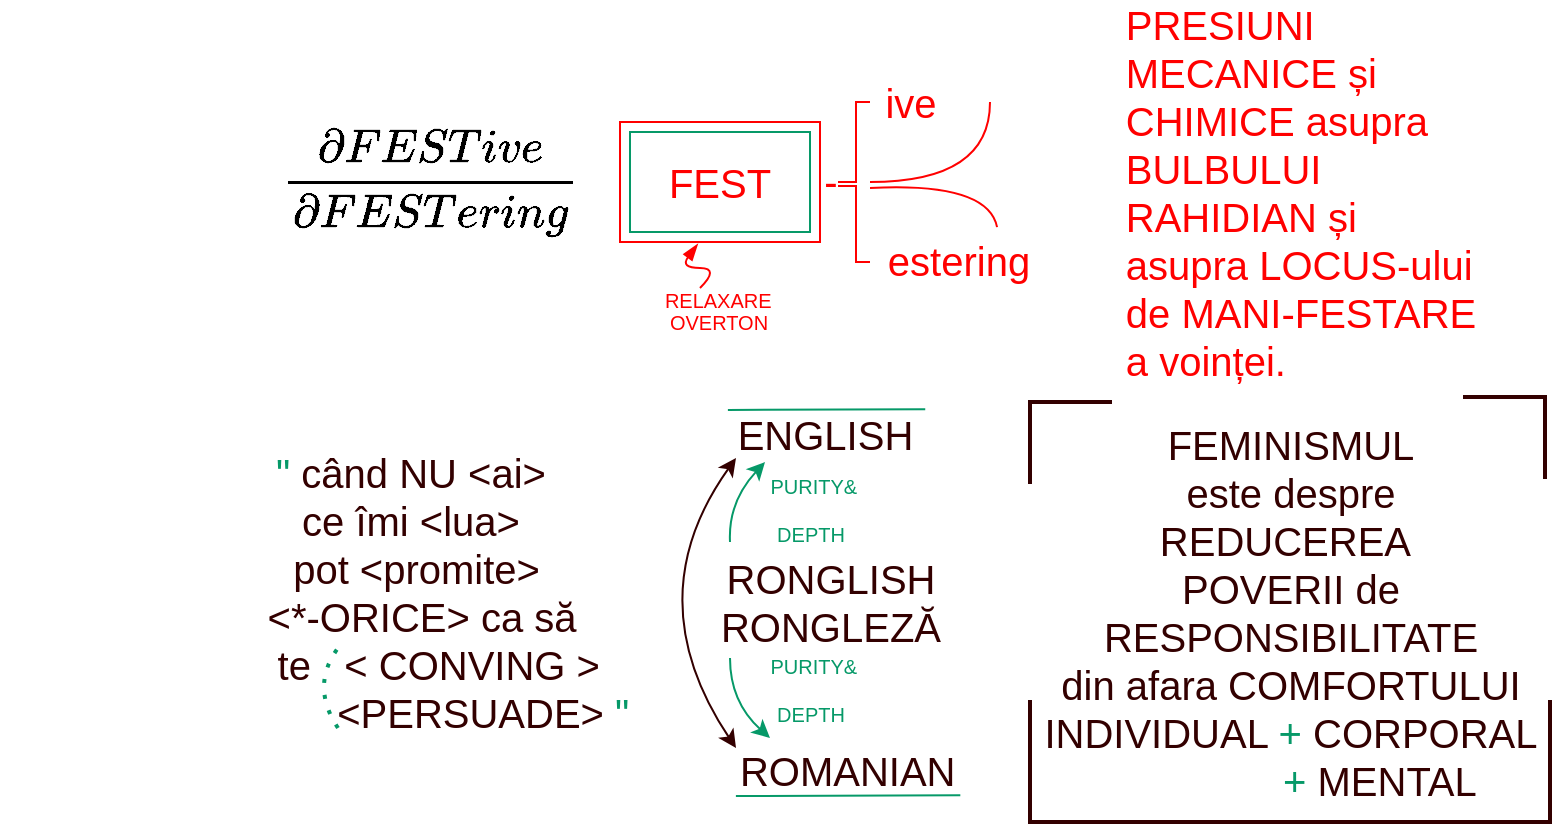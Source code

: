 <mxfile version="17.5.0" type="github">
  <diagram id="54Jkuhlxj8REeLA1txMC" name="Page-1">
    <mxGraphModel dx="1489" dy="739" grid="1" gridSize="10" guides="1" tooltips="1" connect="1" arrows="1" fold="1" page="1" pageScale="1" pageWidth="850" pageHeight="1100" math="1" shadow="0">
      <root>
        <mxCell id="0" />
        <mxCell id="1" parent="0" />
        <mxCell id="n7GQPO7dgmd4x0_rS5tO-1" value="&lt;font style=&quot;font-size: 20px&quot;&gt;$$\frac{\partial FESTive}{\partial FESTering}$$&lt;/font&gt;" style="text;html=1;align=center;verticalAlign=middle;resizable=0;points=[];autosize=1;strokeColor=none;fillColor=none;" parent="1" vertex="1">
          <mxGeometry x="-125" y="230" width="430" height="20" as="geometry" />
        </mxCell>
        <mxCell id="n7GQPO7dgmd4x0_rS5tO-2" value="&lt;font color=&quot;#ff0000&quot;&gt;FEST&lt;/font&gt;" style="rounded=0;whiteSpace=wrap;html=1;fontSize=20;fillColor=none;strokeColor=#069968;" parent="1" vertex="1">
          <mxGeometry x="190" y="215" width="90" height="50" as="geometry" />
        </mxCell>
        <mxCell id="n7GQPO7dgmd4x0_rS5tO-3" value="" style="rounded=0;whiteSpace=wrap;html=1;fontSize=20;fontColor=#FF0000;strokeColor=#FF0000;fillColor=none;" parent="1" vertex="1">
          <mxGeometry x="185" y="210" width="100" height="60" as="geometry" />
        </mxCell>
        <mxCell id="n7GQPO7dgmd4x0_rS5tO-4" value="-" style="text;html=1;align=center;verticalAlign=middle;resizable=0;points=[];autosize=1;strokeColor=none;fillColor=none;fontSize=20;fontColor=#FF0000;" parent="1" vertex="1">
          <mxGeometry x="280" y="224" width="20" height="30" as="geometry" />
        </mxCell>
        <mxCell id="n7GQPO7dgmd4x0_rS5tO-5" value="ive" style="text;html=1;align=center;verticalAlign=middle;resizable=0;points=[];autosize=1;strokeColor=none;fillColor=none;fontSize=20;fontColor=#FF0000;" parent="1" vertex="1">
          <mxGeometry x="310" y="185" width="40" height="30" as="geometry" />
        </mxCell>
        <mxCell id="n7GQPO7dgmd4x0_rS5tO-6" value="estering" style="text;html=1;align=center;verticalAlign=middle;resizable=0;points=[];autosize=1;strokeColor=none;fillColor=none;fontSize=20;fontColor=#FF0000;" parent="1" vertex="1">
          <mxGeometry x="309" y="264" width="90" height="30" as="geometry" />
        </mxCell>
        <mxCell id="n7GQPO7dgmd4x0_rS5tO-7" value="" style="endArrow=none;html=1;rounded=0;fontSize=20;fontColor=#FF0000;strokeColor=#FF0000;entryX=0;entryY=0.5;entryDx=0;entryDy=0;entryPerimeter=0;" parent="1" target="n7GQPO7dgmd4x0_rS5tO-5" edge="1">
          <mxGeometry width="50" height="50" relative="1" as="geometry">
            <mxPoint x="294" y="240" as="sourcePoint" />
            <mxPoint x="303" y="200" as="targetPoint" />
            <Array as="points">
              <mxPoint x="303" y="240" />
              <mxPoint x="303" y="200" />
            </Array>
          </mxGeometry>
        </mxCell>
        <mxCell id="n7GQPO7dgmd4x0_rS5tO-9" value="" style="endArrow=none;html=1;rounded=0;fontSize=20;fontColor=#FF0000;strokeColor=#FF0000;" parent="1" edge="1">
          <mxGeometry width="50" height="50" relative="1" as="geometry">
            <mxPoint x="310" y="280" as="sourcePoint" />
            <mxPoint x="294" y="242" as="targetPoint" />
            <Array as="points">
              <mxPoint x="303" y="280" />
              <mxPoint x="303" y="242" />
            </Array>
          </mxGeometry>
        </mxCell>
        <mxCell id="n7GQPO7dgmd4x0_rS5tO-10" value="&lt;font&gt;&lt;font style=&quot;font-size: 10px&quot;&gt;RELAXARE&amp;nbsp;&lt;/font&gt;&lt;br style=&quot;font-size: 12px&quot;&gt;&lt;/font&gt;" style="text;html=1;align=center;verticalAlign=middle;resizable=0;points=[];autosize=1;strokeColor=none;fillColor=none;fontSize=12;fontColor=#FF0000;spacing=1;" parent="1" vertex="1">
          <mxGeometry x="200" y="289" width="70" height="20" as="geometry" />
        </mxCell>
        <mxCell id="n7GQPO7dgmd4x0_rS5tO-11" value="OVERTON" style="text;html=1;align=center;verticalAlign=middle;resizable=0;points=[];autosize=1;strokeColor=none;fillColor=none;fontSize=10;fontColor=#FF0000;" parent="1" vertex="1">
          <mxGeometry x="204" y="300" width="60" height="20" as="geometry" />
        </mxCell>
        <mxCell id="n7GQPO7dgmd4x0_rS5tO-16" value="" style="curved=1;endArrow=blockThin;html=1;fontSize=5;fontColor=#FF0000;strokeColor=#FF0000;verticalAlign=middle;horizontal=1;endFill=1;entryX=0.389;entryY=1.016;entryDx=0;entryDy=0;entryPerimeter=0;" parent="1" target="n7GQPO7dgmd4x0_rS5tO-3" edge="1">
          <mxGeometry width="50" height="50" relative="1" as="geometry">
            <mxPoint x="225" y="293" as="sourcePoint" />
            <mxPoint x="225" y="273" as="targetPoint" />
            <Array as="points">
              <mxPoint x="235" y="283" />
              <mxPoint x="215" y="283" />
            </Array>
          </mxGeometry>
        </mxCell>
        <mxCell id="n7GQPO7dgmd4x0_rS5tO-17" value="&lt;div style=&quot;text-align: left&quot;&gt;&lt;span style=&quot;font-size: 20px&quot;&gt;PRESIUNI&lt;/span&gt;&lt;/div&gt;&lt;font style=&quot;font-size: 20px&quot;&gt;&lt;div style=&quot;text-align: left&quot;&gt;&lt;span&gt;MECANICE și&lt;/span&gt;&lt;/div&gt;&lt;div style=&quot;text-align: left&quot;&gt;&lt;span&gt;CHIMICE asupra&lt;/span&gt;&lt;/div&gt;&lt;div style=&quot;text-align: left&quot;&gt;&lt;span&gt;BULBULUI&lt;/span&gt;&lt;/div&gt;&lt;div style=&quot;text-align: left&quot;&gt;&lt;span&gt;RAHIDIAN și&lt;/span&gt;&lt;/div&gt;&lt;div style=&quot;text-align: left&quot;&gt;&lt;span&gt;asupra LOCUS-ului&lt;/span&gt;&lt;/div&gt;&lt;div style=&quot;text-align: left&quot;&gt;&lt;span&gt;de MANI-FESTARE&lt;/span&gt;&lt;/div&gt;&lt;div style=&quot;text-align: left&quot;&gt;&lt;span&gt;a voinței.&lt;/span&gt;&lt;/div&gt;&lt;/font&gt;" style="text;html=1;align=center;verticalAlign=middle;resizable=0;points=[];autosize=1;strokeColor=none;fillColor=none;fontSize=5;fontColor=#FF0000;" parent="1" vertex="1">
          <mxGeometry x="430" y="215" width="190" height="60" as="geometry" />
        </mxCell>
        <mxCell id="n7GQPO7dgmd4x0_rS5tO-19" value="" style="endArrow=none;html=1;fontSize=20;fontColor=#FF0000;strokeColor=#FF0000;curved=1;" parent="1" edge="1">
          <mxGeometry width="50" height="50" relative="1" as="geometry">
            <mxPoint x="310" y="240" as="sourcePoint" />
            <mxPoint x="370" y="200" as="targetPoint" />
            <Array as="points">
              <mxPoint x="370" y="240" />
            </Array>
          </mxGeometry>
        </mxCell>
        <mxCell id="n7GQPO7dgmd4x0_rS5tO-20" value="" style="endArrow=none;html=1;fontSize=20;fontColor=#FF0000;strokeColor=#FF0000;curved=1;entryX=0.717;entryY=-0.048;entryDx=0;entryDy=0;entryPerimeter=0;" parent="1" target="n7GQPO7dgmd4x0_rS5tO-6" edge="1">
          <mxGeometry width="50" height="50" relative="1" as="geometry">
            <mxPoint x="310" y="243" as="sourcePoint" />
            <mxPoint x="360" y="193" as="targetPoint" />
            <Array as="points">
              <mxPoint x="369" y="240" />
            </Array>
          </mxGeometry>
        </mxCell>
        <mxCell id="n7GQPO7dgmd4x0_rS5tO-21" value="&lt;font color=&quot;#069968&quot;&gt;&quot; &lt;/font&gt;&lt;font color=&quot;#330000&quot;&gt;când NU &amp;lt;ai&amp;gt; &lt;br&gt;ce îmi &amp;lt;lua&amp;gt; &lt;br&gt;&amp;nbsp;pot &amp;lt;promite&amp;gt; &lt;br&gt;&amp;nbsp; &amp;lt;*-ORICE&amp;gt; ca să&lt;br&gt;&amp;nbsp; &amp;nbsp; &amp;nbsp;te&amp;nbsp; &amp;nbsp;&amp;lt; CONVING &amp;gt; &lt;br&gt;&amp;nbsp; &amp;nbsp; &amp;nbsp; &amp;nbsp; &amp;nbsp; &amp;nbsp; &amp;nbsp;&amp;lt;PERSUADE&amp;gt;&lt;/font&gt;&lt;font color=&quot;#069968&quot;&gt;&amp;nbsp;&quot;&lt;/font&gt;" style="text;html=1;align=center;verticalAlign=middle;resizable=0;points=[];autosize=1;strokeColor=none;fillColor=none;fontSize=20;fontColor=#FF0000;" parent="1" vertex="1">
          <mxGeometry x="-35" y="370" width="230" height="150" as="geometry" />
        </mxCell>
        <mxCell id="n7GQPO7dgmd4x0_rS5tO-22" value="" style="endArrow=none;dashed=1;html=1;dashPattern=1 3;strokeWidth=2;fontSize=20;fontColor=#330000;curved=1;strokeColor=#069968;" parent="1" edge="1">
          <mxGeometry width="50" height="50" relative="1" as="geometry">
            <mxPoint x="44" y="513" as="sourcePoint" />
            <mxPoint x="44" y="473" as="targetPoint" />
            <Array as="points">
              <mxPoint x="30" y="492" />
            </Array>
          </mxGeometry>
        </mxCell>
        <mxCell id="n7GQPO7dgmd4x0_rS5tO-24" value="&lt;font color=&quot;rgba(0, 0, 0, 0)&quot; face=&quot;monospace&quot;&gt;&lt;span style=&quot;font-size: 0px&quot;&gt;E&lt;/span&gt;&lt;/font&gt;" style="text;html=1;align=center;verticalAlign=middle;resizable=0;points=[];autosize=1;strokeColor=none;fillColor=none;fontSize=20;fontColor=#330000;" parent="1" vertex="1">
          <mxGeometry x="310" y="420" width="20" height="40" as="geometry" />
        </mxCell>
        <mxCell id="n7GQPO7dgmd4x0_rS5tO-26" value="ENGLISH&amp;nbsp;&lt;br&gt;&lt;br&gt;&lt;br&gt;RONGLISH&lt;br&gt;RONGLEZĂ&lt;br&gt;&lt;br&gt;&lt;br&gt;&amp;nbsp; &amp;nbsp;ROMANIAN" style="text;html=1;align=center;verticalAlign=middle;resizable=0;points=[];autosize=1;strokeColor=none;fillColor=none;fontSize=20;fontColor=#330000;" parent="1" vertex="1">
          <mxGeometry x="220" y="350" width="140" height="200" as="geometry" />
        </mxCell>
        <mxCell id="n7GQPO7dgmd4x0_rS5tO-27" value="&lt;font color=&quot;#069968&quot; style=&quot;font-size: 10px&quot;&gt;&amp;nbsp;PURITY&amp;amp;&lt;br&gt;DEPTH&lt;br&gt;&lt;/font&gt;" style="text;html=1;align=center;verticalAlign=middle;resizable=0;points=[];autosize=1;strokeColor=none;fillColor=none;fontSize=20;fontColor=#330000;" parent="1" vertex="1">
          <mxGeometry x="250" y="370" width="60" height="60" as="geometry" />
        </mxCell>
        <mxCell id="n7GQPO7dgmd4x0_rS5tO-28" value="&lt;font color=&quot;#069968&quot; style=&quot;font-size: 10px&quot;&gt;&amp;nbsp;PURITY&amp;amp;&lt;br&gt;DEPTH&lt;br&gt;&lt;/font&gt;" style="text;html=1;align=center;verticalAlign=middle;resizable=0;points=[];autosize=1;strokeColor=none;fillColor=none;fontSize=20;fontColor=#330000;" parent="1" vertex="1">
          <mxGeometry x="250" y="460" width="60" height="60" as="geometry" />
        </mxCell>
        <mxCell id="n7GQPO7dgmd4x0_rS5tO-29" value="" style="endArrow=classic;startArrow=classic;html=1;fontSize=15;fontColor=#069968;strokeColor=#330000;curved=1;" parent="1" edge="1">
          <mxGeometry width="50" height="50" relative="1" as="geometry">
            <mxPoint x="243" y="523" as="sourcePoint" />
            <mxPoint x="243" y="378" as="targetPoint" />
            <Array as="points">
              <mxPoint x="193" y="448" />
            </Array>
          </mxGeometry>
        </mxCell>
        <mxCell id="n7GQPO7dgmd4x0_rS5tO-30" value="" style="endArrow=classic;html=1;fontSize=15;fontColor=#069968;strokeColor=#069968;curved=1;entryX=0.125;entryY=0.167;entryDx=0;entryDy=0;entryPerimeter=0;" parent="1" target="n7GQPO7dgmd4x0_rS5tO-27" edge="1">
          <mxGeometry width="50" height="50" relative="1" as="geometry">
            <mxPoint x="240" y="420" as="sourcePoint" />
            <mxPoint x="264" y="387" as="targetPoint" />
            <Array as="points">
              <mxPoint x="238.98" y="400" />
            </Array>
          </mxGeometry>
        </mxCell>
        <mxCell id="n7GQPO7dgmd4x0_rS5tO-32" value="" style="endArrow=classic;html=1;fontSize=15;fontColor=#069968;strokeColor=#069968;curved=1;" parent="1" edge="1">
          <mxGeometry width="50" height="50" relative="1" as="geometry">
            <mxPoint x="240" y="478" as="sourcePoint" />
            <mxPoint x="260" y="518" as="targetPoint" />
            <Array as="points">
              <mxPoint x="240" y="500" />
            </Array>
          </mxGeometry>
        </mxCell>
        <mxCell id="n7GQPO7dgmd4x0_rS5tO-33" value="" style="endArrow=none;html=1;fontSize=10;fontColor=#069968;strokeColor=#069968;curved=1;entryX=0.874;entryY=-0.002;entryDx=0;entryDy=0;entryPerimeter=0;exitX=0.115;exitY=0;exitDx=0;exitDy=0;exitPerimeter=0;" parent="1" edge="1">
          <mxGeometry width="50" height="50" relative="1" as="geometry">
            <mxPoint x="238.95" y="354" as="sourcePoint" />
            <mxPoint x="337.62" y="353.6" as="targetPoint" />
          </mxGeometry>
        </mxCell>
        <mxCell id="n7GQPO7dgmd4x0_rS5tO-34" value="" style="endArrow=none;html=1;fontSize=10;fontColor=#069968;strokeColor=#069968;curved=1;entryX=0.994;entryY=0.983;entryDx=0;entryDy=0;entryPerimeter=0;exitX=0.115;exitY=0;exitDx=0;exitDy=0;exitPerimeter=0;" parent="1" edge="1">
          <mxGeometry width="50" height="50" relative="1" as="geometry">
            <mxPoint x="242.95" y="547" as="sourcePoint" />
            <mxPoint x="355.16" y="546.6" as="targetPoint" />
          </mxGeometry>
        </mxCell>
        <mxCell id="n7GQPO7dgmd4x0_rS5tO-36" value="&lt;font style=&quot;font-size: 20px&quot;&gt;&lt;font color=&quot;#330000&quot; style=&quot;font-size: 20px&quot;&gt;FEMINISMUL&lt;br&gt;este despre&lt;br&gt;REDUCEREA&amp;nbsp;&lt;br&gt;POVERII de&lt;br&gt;RESPONSIBILITATE&lt;br&gt;din afara COMFORTULUI&lt;br&gt;INDIVIDUAL &lt;/font&gt;+&lt;font color=&quot;#330000&quot; style=&quot;font-size: 20px&quot;&gt; CORPORAL&lt;br&gt;&amp;nbsp; &amp;nbsp; &amp;nbsp; &amp;nbsp; &amp;nbsp; &amp;nbsp; &amp;nbsp; &amp;nbsp; &lt;/font&gt;+&lt;/font&gt;&lt;font color=&quot;#330000&quot; style=&quot;font-size: 20px&quot;&gt;&lt;font style=&quot;font-size: 20px&quot;&gt; MENTAL&lt;/font&gt;&lt;br&gt;&lt;/font&gt;" style="text;html=1;align=center;verticalAlign=middle;resizable=0;points=[];autosize=1;strokeColor=none;fillColor=none;fontSize=10;fontColor=#069968;" parent="1" vertex="1">
          <mxGeometry x="390" y="390" width="260" height="130" as="geometry" />
        </mxCell>
        <mxCell id="n7GQPO7dgmd4x0_rS5tO-37" value="" style="shape=partialRectangle;whiteSpace=wrap;html=1;bottom=0;right=0;fillColor=none;fontSize=20;fontColor=#330000;strokeColor=#330000;strokeWidth=2;" parent="1" vertex="1">
          <mxGeometry x="390" y="350" width="40" height="40" as="geometry" />
        </mxCell>
        <mxCell id="n7GQPO7dgmd4x0_rS5tO-38" value="" style="shape=partialRectangle;whiteSpace=wrap;html=1;bottom=0;right=0;fillColor=none;fontSize=20;fontColor=#330000;strokeColor=#330000;strokeWidth=2;rotation=90;" parent="1" vertex="1">
          <mxGeometry x="607.5" y="347.5" width="40" height="40" as="geometry" />
        </mxCell>
        <mxCell id="n7GQPO7dgmd4x0_rS5tO-42" value="" style="shape=partialRectangle;whiteSpace=wrap;html=1;bottom=1;right=1;left=1;top=0;fillColor=none;routingCenterX=-0.5;fontSize=20;fontColor=#330000;strokeColor=#330000;strokeWidth=2;" parent="1" vertex="1">
          <mxGeometry x="390" y="500" width="260" height="60" as="geometry" />
        </mxCell>
      </root>
    </mxGraphModel>
  </diagram>
</mxfile>
